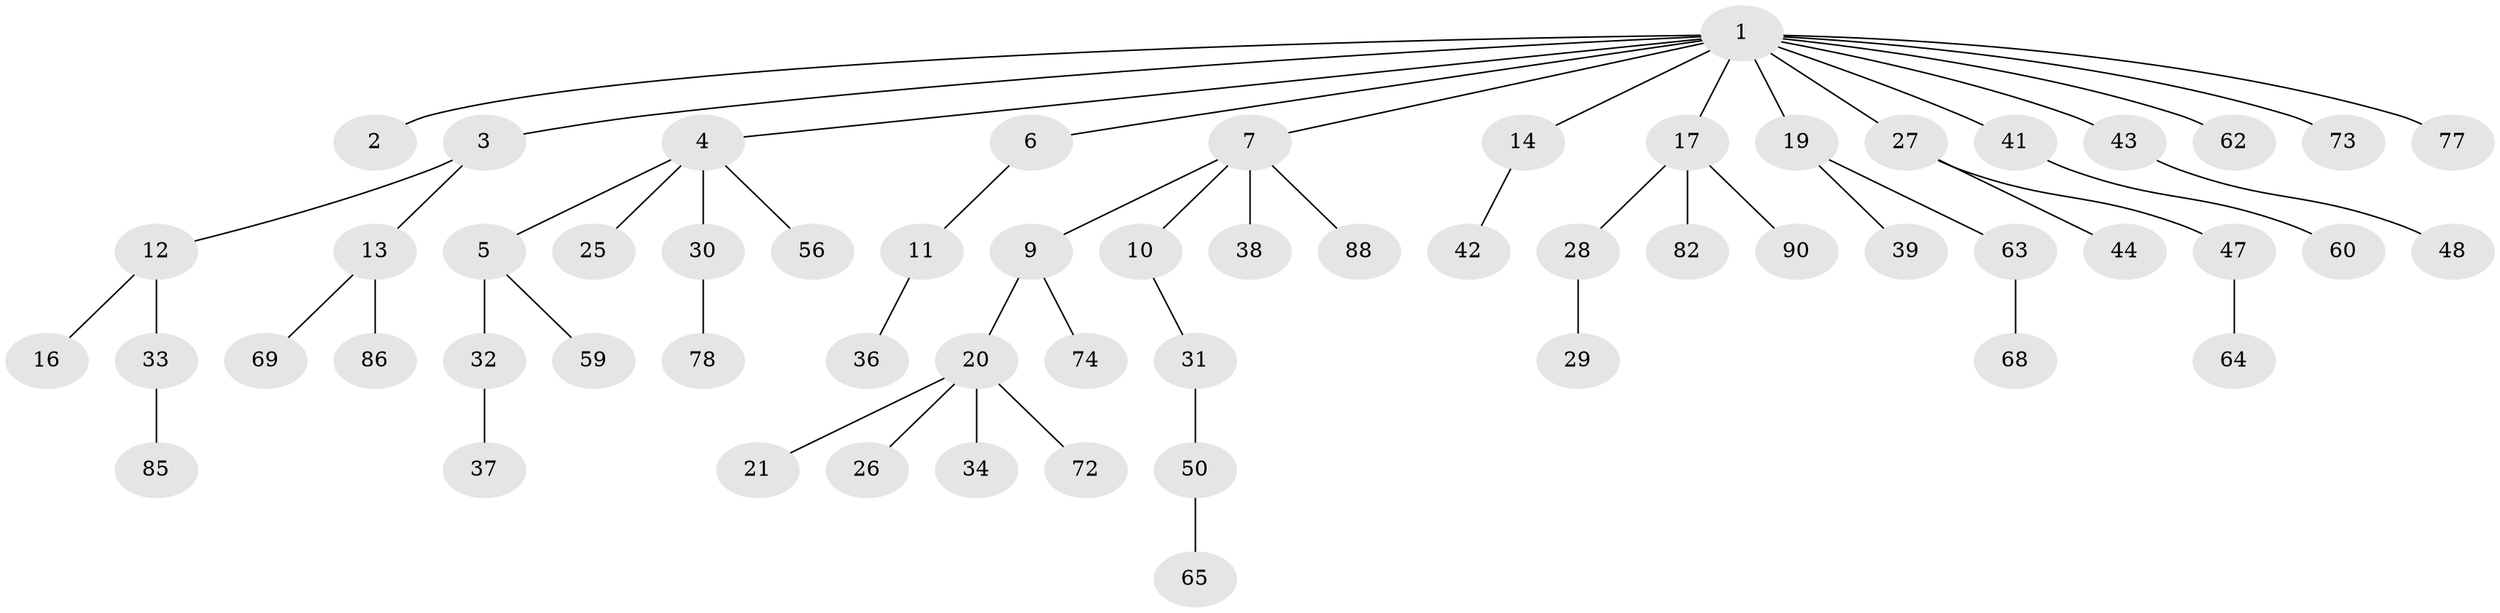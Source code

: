 // Generated by graph-tools (version 1.1) at 2025/24/03/03/25 07:24:06]
// undirected, 58 vertices, 57 edges
graph export_dot {
graph [start="1"]
  node [color=gray90,style=filled];
  1 [super="+22"];
  2 [super="+45"];
  3 [super="+24"];
  4 [super="+8"];
  5 [super="+49"];
  6 [super="+57"];
  7 [super="+18"];
  9 [super="+51"];
  10;
  11 [super="+67"];
  12 [super="+15"];
  13 [super="+35"];
  14;
  16 [super="+55"];
  17 [super="+23"];
  19 [super="+40"];
  20 [super="+58"];
  21;
  25;
  26 [super="+54"];
  27 [super="+84"];
  28 [super="+83"];
  29 [super="+79"];
  30;
  31 [super="+53"];
  32 [super="+66"];
  33 [super="+52"];
  34;
  36 [super="+61"];
  37;
  38 [super="+70"];
  39;
  41 [super="+81"];
  42;
  43 [super="+46"];
  44;
  47 [super="+89"];
  48;
  50 [super="+87"];
  56;
  59;
  60 [super="+80"];
  62 [super="+76"];
  63 [super="+71"];
  64;
  65;
  68;
  69;
  72;
  73 [super="+75"];
  74;
  77;
  78;
  82;
  85;
  86;
  88;
  90;
  1 -- 2;
  1 -- 3;
  1 -- 4;
  1 -- 6;
  1 -- 7;
  1 -- 14;
  1 -- 17;
  1 -- 19;
  1 -- 41;
  1 -- 43;
  1 -- 73;
  1 -- 27;
  1 -- 77;
  1 -- 62;
  3 -- 12;
  3 -- 13;
  4 -- 5;
  4 -- 25;
  4 -- 30;
  4 -- 56;
  5 -- 32;
  5 -- 59;
  6 -- 11;
  7 -- 9;
  7 -- 10;
  7 -- 38;
  7 -- 88;
  9 -- 20;
  9 -- 74;
  10 -- 31;
  11 -- 36;
  12 -- 16;
  12 -- 33;
  13 -- 86;
  13 -- 69;
  14 -- 42;
  17 -- 82;
  17 -- 90;
  17 -- 28;
  19 -- 39;
  19 -- 63;
  20 -- 21;
  20 -- 26;
  20 -- 34;
  20 -- 72;
  27 -- 44;
  27 -- 47;
  28 -- 29;
  30 -- 78;
  31 -- 50;
  32 -- 37;
  33 -- 85;
  41 -- 60;
  43 -- 48;
  47 -- 64;
  50 -- 65;
  63 -- 68;
}
